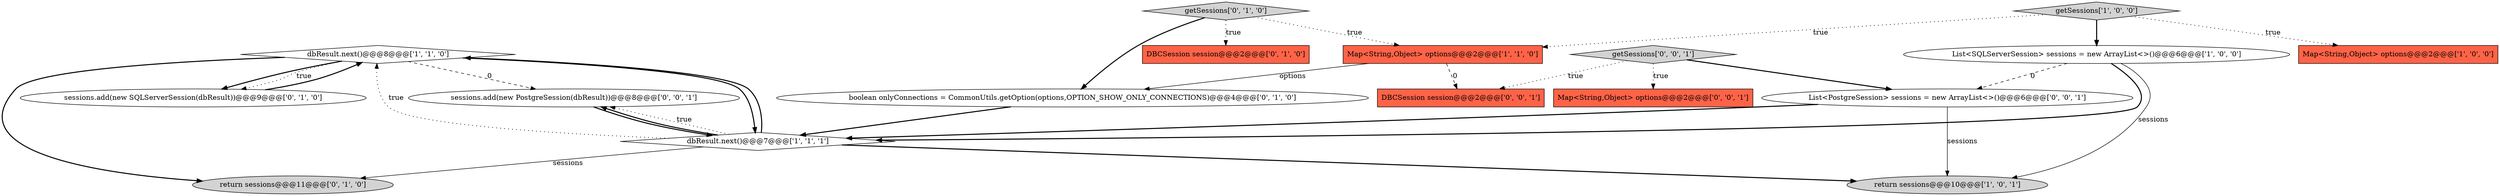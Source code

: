 digraph {
1 [style = filled, label = "dbResult.next()@@@8@@@['1', '1', '0']", fillcolor = white, shape = diamond image = "AAA0AAABBB1BBB"];
6 [style = filled, label = "List<SQLServerSession> sessions = new ArrayList<>()@@@6@@@['1', '0', '0']", fillcolor = white, shape = ellipse image = "AAA0AAABBB1BBB"];
15 [style = filled, label = "DBCSession session@@@2@@@['0', '0', '1']", fillcolor = tomato, shape = box image = "AAA0AAABBB3BBB"];
5 [style = filled, label = "Map<String,Object> options@@@2@@@['1', '1', '0']", fillcolor = tomato, shape = box image = "AAA0AAABBB1BBB"];
4 [style = filled, label = "return sessions@@@10@@@['1', '0', '1']", fillcolor = lightgray, shape = ellipse image = "AAA0AAABBB1BBB"];
3 [style = filled, label = "Map<String,Object> options@@@2@@@['1', '0', '0']", fillcolor = tomato, shape = box image = "AAA0AAABBB1BBB"];
7 [style = filled, label = "return sessions@@@11@@@['0', '1', '0']", fillcolor = lightgray, shape = ellipse image = "AAA0AAABBB2BBB"];
8 [style = filled, label = "getSessions['0', '1', '0']", fillcolor = lightgray, shape = diamond image = "AAA0AAABBB2BBB"];
12 [style = filled, label = "List<PostgreSession> sessions = new ArrayList<>()@@@6@@@['0', '0', '1']", fillcolor = white, shape = ellipse image = "AAA0AAABBB3BBB"];
16 [style = filled, label = "sessions.add(new PostgreSession(dbResult))@@@8@@@['0', '0', '1']", fillcolor = white, shape = ellipse image = "AAA0AAABBB3BBB"];
2 [style = filled, label = "getSessions['1', '0', '0']", fillcolor = lightgray, shape = diamond image = "AAA0AAABBB1BBB"];
10 [style = filled, label = "sessions.add(new SQLServerSession(dbResult))@@@9@@@['0', '1', '0']", fillcolor = white, shape = ellipse image = "AAA0AAABBB2BBB"];
9 [style = filled, label = "DBCSession session@@@2@@@['0', '1', '0']", fillcolor = tomato, shape = box image = "AAA0AAABBB2BBB"];
0 [style = filled, label = "dbResult.next()@@@7@@@['1', '1', '1']", fillcolor = white, shape = diamond image = "AAA0AAABBB1BBB"];
11 [style = filled, label = "boolean onlyConnections = CommonUtils.getOption(options,OPTION_SHOW_ONLY_CONNECTIONS)@@@4@@@['0', '1', '0']", fillcolor = white, shape = ellipse image = "AAA0AAABBB2BBB"];
14 [style = filled, label = "Map<String,Object> options@@@2@@@['0', '0', '1']", fillcolor = tomato, shape = box image = "AAA0AAABBB3BBB"];
13 [style = filled, label = "getSessions['0', '0', '1']", fillcolor = lightgray, shape = diamond image = "AAA0AAABBB3BBB"];
12->0 [style = bold, label=""];
0->16 [style = dotted, label="true"];
12->4 [style = solid, label="sessions"];
0->1 [style = dotted, label="true"];
2->3 [style = dotted, label="true"];
0->4 [style = bold, label=""];
1->10 [style = bold, label=""];
11->0 [style = bold, label=""];
0->7 [style = solid, label="sessions"];
6->0 [style = bold, label=""];
2->5 [style = dotted, label="true"];
16->0 [style = bold, label=""];
5->11 [style = solid, label="options"];
8->9 [style = dotted, label="true"];
0->1 [style = bold, label=""];
10->1 [style = bold, label=""];
8->11 [style = bold, label=""];
6->12 [style = dashed, label="0"];
13->12 [style = bold, label=""];
8->5 [style = dotted, label="true"];
1->16 [style = dashed, label="0"];
2->6 [style = bold, label=""];
13->15 [style = dotted, label="true"];
1->7 [style = bold, label=""];
13->14 [style = dotted, label="true"];
1->10 [style = dotted, label="true"];
5->15 [style = dashed, label="0"];
6->4 [style = solid, label="sessions"];
1->0 [style = bold, label=""];
0->16 [style = bold, label=""];
}
